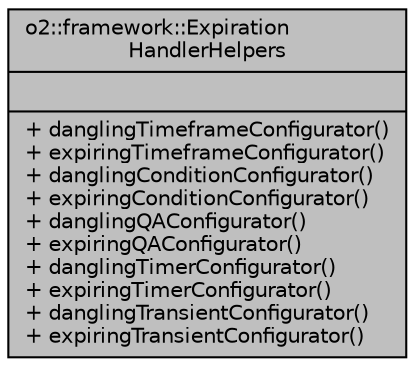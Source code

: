 digraph "o2::framework::ExpirationHandlerHelpers"
{
 // INTERACTIVE_SVG=YES
  bgcolor="transparent";
  edge [fontname="Helvetica",fontsize="10",labelfontname="Helvetica",labelfontsize="10"];
  node [fontname="Helvetica",fontsize="10",shape=record];
  Node1 [label="{o2::framework::Expiration\lHandlerHelpers\n||+ danglingTimeframeConfigurator()\l+ expiringTimeframeConfigurator()\l+ danglingConditionConfigurator()\l+ expiringConditionConfigurator()\l+ danglingQAConfigurator()\l+ expiringQAConfigurator()\l+ danglingTimerConfigurator()\l+ expiringTimerConfigurator()\l+ danglingTransientConfigurator()\l+ expiringTransientConfigurator()\l}",height=0.2,width=0.4,color="black", fillcolor="grey75", style="filled" fontcolor="black"];
}
